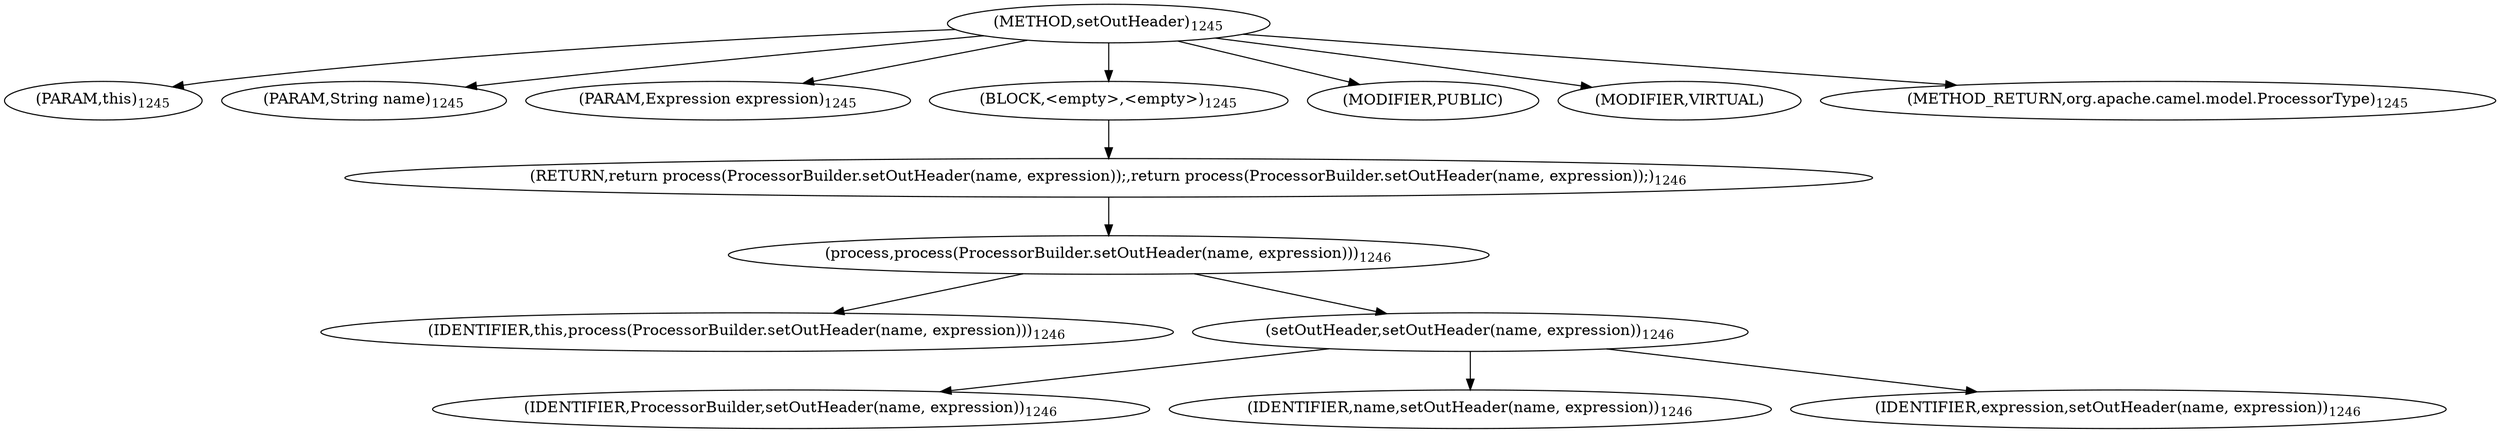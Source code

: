 digraph "setOutHeader" {  
"2321" [label = <(METHOD,setOutHeader)<SUB>1245</SUB>> ]
"358" [label = <(PARAM,this)<SUB>1245</SUB>> ]
"2322" [label = <(PARAM,String name)<SUB>1245</SUB>> ]
"2323" [label = <(PARAM,Expression expression)<SUB>1245</SUB>> ]
"2324" [label = <(BLOCK,&lt;empty&gt;,&lt;empty&gt;)<SUB>1245</SUB>> ]
"2325" [label = <(RETURN,return process(ProcessorBuilder.setOutHeader(name, expression));,return process(ProcessorBuilder.setOutHeader(name, expression));)<SUB>1246</SUB>> ]
"2326" [label = <(process,process(ProcessorBuilder.setOutHeader(name, expression)))<SUB>1246</SUB>> ]
"357" [label = <(IDENTIFIER,this,process(ProcessorBuilder.setOutHeader(name, expression)))<SUB>1246</SUB>> ]
"2327" [label = <(setOutHeader,setOutHeader(name, expression))<SUB>1246</SUB>> ]
"2328" [label = <(IDENTIFIER,ProcessorBuilder,setOutHeader(name, expression))<SUB>1246</SUB>> ]
"2329" [label = <(IDENTIFIER,name,setOutHeader(name, expression))<SUB>1246</SUB>> ]
"2330" [label = <(IDENTIFIER,expression,setOutHeader(name, expression))<SUB>1246</SUB>> ]
"2331" [label = <(MODIFIER,PUBLIC)> ]
"2332" [label = <(MODIFIER,VIRTUAL)> ]
"2333" [label = <(METHOD_RETURN,org.apache.camel.model.ProcessorType)<SUB>1245</SUB>> ]
  "2321" -> "358" 
  "2321" -> "2322" 
  "2321" -> "2323" 
  "2321" -> "2324" 
  "2321" -> "2331" 
  "2321" -> "2332" 
  "2321" -> "2333" 
  "2324" -> "2325" 
  "2325" -> "2326" 
  "2326" -> "357" 
  "2326" -> "2327" 
  "2327" -> "2328" 
  "2327" -> "2329" 
  "2327" -> "2330" 
}

